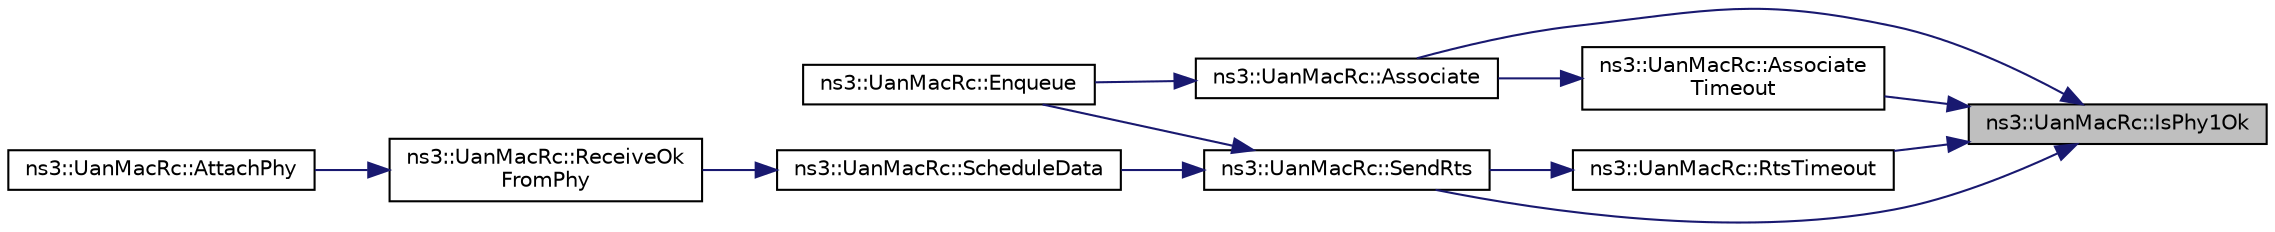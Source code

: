 digraph "ns3::UanMacRc::IsPhy1Ok"
{
 // LATEX_PDF_SIZE
  edge [fontname="Helvetica",fontsize="10",labelfontname="Helvetica",labelfontsize="10"];
  node [fontname="Helvetica",fontsize="10",shape=record];
  rankdir="RL";
  Node1 [label="ns3::UanMacRc::IsPhy1Ok",height=0.2,width=0.4,color="black", fillcolor="grey75", style="filled", fontcolor="black",tooltip="Check that PHY is ok: not CTS or ACK not to my address."];
  Node1 -> Node2 [dir="back",color="midnightblue",fontsize="10",style="solid",fontname="Helvetica"];
  Node2 [label="ns3::UanMacRc::Associate",height=0.2,width=0.4,color="black", fillcolor="white", style="filled",URL="$classns3_1_1_uan_mac_rc.html#ad0c89fbba2f362b7915cd33809cbad14",tooltip="Associate with a gateway by sending the first GWPING."];
  Node2 -> Node3 [dir="back",color="midnightblue",fontsize="10",style="solid",fontname="Helvetica"];
  Node3 [label="ns3::UanMacRc::Enqueue",height=0.2,width=0.4,color="black", fillcolor="white", style="filled",URL="$classns3_1_1_uan_mac_rc.html#a6200c9a80f5a849006488c6374a79fe9",tooltip="Enqueue packet to be transmitted."];
  Node1 -> Node4 [dir="back",color="midnightblue",fontsize="10",style="solid",fontname="Helvetica"];
  Node4 [label="ns3::UanMacRc::Associate\lTimeout",height=0.2,width=0.4,color="black", fillcolor="white", style="filled",URL="$classns3_1_1_uan_mac_rc.html#af23682ff6db736c6a2c9eceae8252cd2",tooltip="Periodically retry association."];
  Node4 -> Node2 [dir="back",color="midnightblue",fontsize="10",style="solid",fontname="Helvetica"];
  Node1 -> Node5 [dir="back",color="midnightblue",fontsize="10",style="solid",fontname="Helvetica"];
  Node5 [label="ns3::UanMacRc::RtsTimeout",height=0.2,width=0.4,color="black", fillcolor="white", style="filled",URL="$classns3_1_1_uan_mac_rc.html#af4520e133c4a7e82f718fc42eac63459",tooltip="Retry RTS."];
  Node5 -> Node6 [dir="back",color="midnightblue",fontsize="10",style="solid",fontname="Helvetica"];
  Node6 [label="ns3::UanMacRc::SendRts",height=0.2,width=0.4,color="black", fillcolor="white", style="filled",URL="$classns3_1_1_uan_mac_rc.html#a5bef59fd83813d602f41fad1b4345ff1",tooltip="Send RTS packet."];
  Node6 -> Node3 [dir="back",color="midnightblue",fontsize="10",style="solid",fontname="Helvetica"];
  Node6 -> Node7 [dir="back",color="midnightblue",fontsize="10",style="solid",fontname="Helvetica"];
  Node7 [label="ns3::UanMacRc::ScheduleData",height=0.2,width=0.4,color="black", fillcolor="white", style="filled",URL="$classns3_1_1_uan_mac_rc.html#a050570db8ee60717b778e06a9b8b9e77",tooltip="Schedule Packet sends."];
  Node7 -> Node8 [dir="back",color="midnightblue",fontsize="10",style="solid",fontname="Helvetica"];
  Node8 [label="ns3::UanMacRc::ReceiveOk\lFromPhy",height=0.2,width=0.4,color="black", fillcolor="white", style="filled",URL="$classns3_1_1_uan_mac_rc.html#a04c4b6db8819b20151c8009553dbcd16",tooltip="PHY receive ok Callback."];
  Node8 -> Node9 [dir="back",color="midnightblue",fontsize="10",style="solid",fontname="Helvetica"];
  Node9 [label="ns3::UanMacRc::AttachPhy",height=0.2,width=0.4,color="black", fillcolor="white", style="filled",URL="$classns3_1_1_uan_mac_rc.html#a389dcb7e687df088a34ac894e8637482",tooltip="Attach PHY layer to this MAC."];
  Node1 -> Node6 [dir="back",color="midnightblue",fontsize="10",style="solid",fontname="Helvetica"];
}
